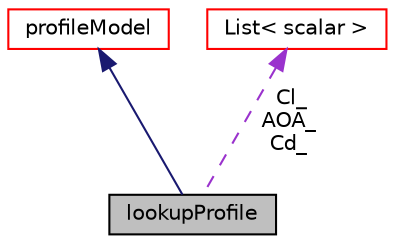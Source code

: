 digraph "lookupProfile"
{
  bgcolor="transparent";
  edge [fontname="Helvetica",fontsize="10",labelfontname="Helvetica",labelfontsize="10"];
  node [fontname="Helvetica",fontsize="10",shape=record];
  Node1 [label="lookupProfile",height=0.2,width=0.4,color="black", fillcolor="grey75", style="filled", fontcolor="black"];
  Node2 -> Node1 [dir="back",color="midnightblue",fontsize="10",style="solid",fontname="Helvetica"];
  Node2 [label="profileModel",height=0.2,width=0.4,color="red",URL="$a02053.html",tooltip="Base class for profile models. "];
  Node3 -> Node1 [dir="back",color="darkorchid3",fontsize="10",style="dashed",label=" Cl_\nAOA_\nCd_" ,fontname="Helvetica"];
  Node3 [label="List\< scalar \>",height=0.2,width=0.4,color="red",URL="$a01397.html"];
}
